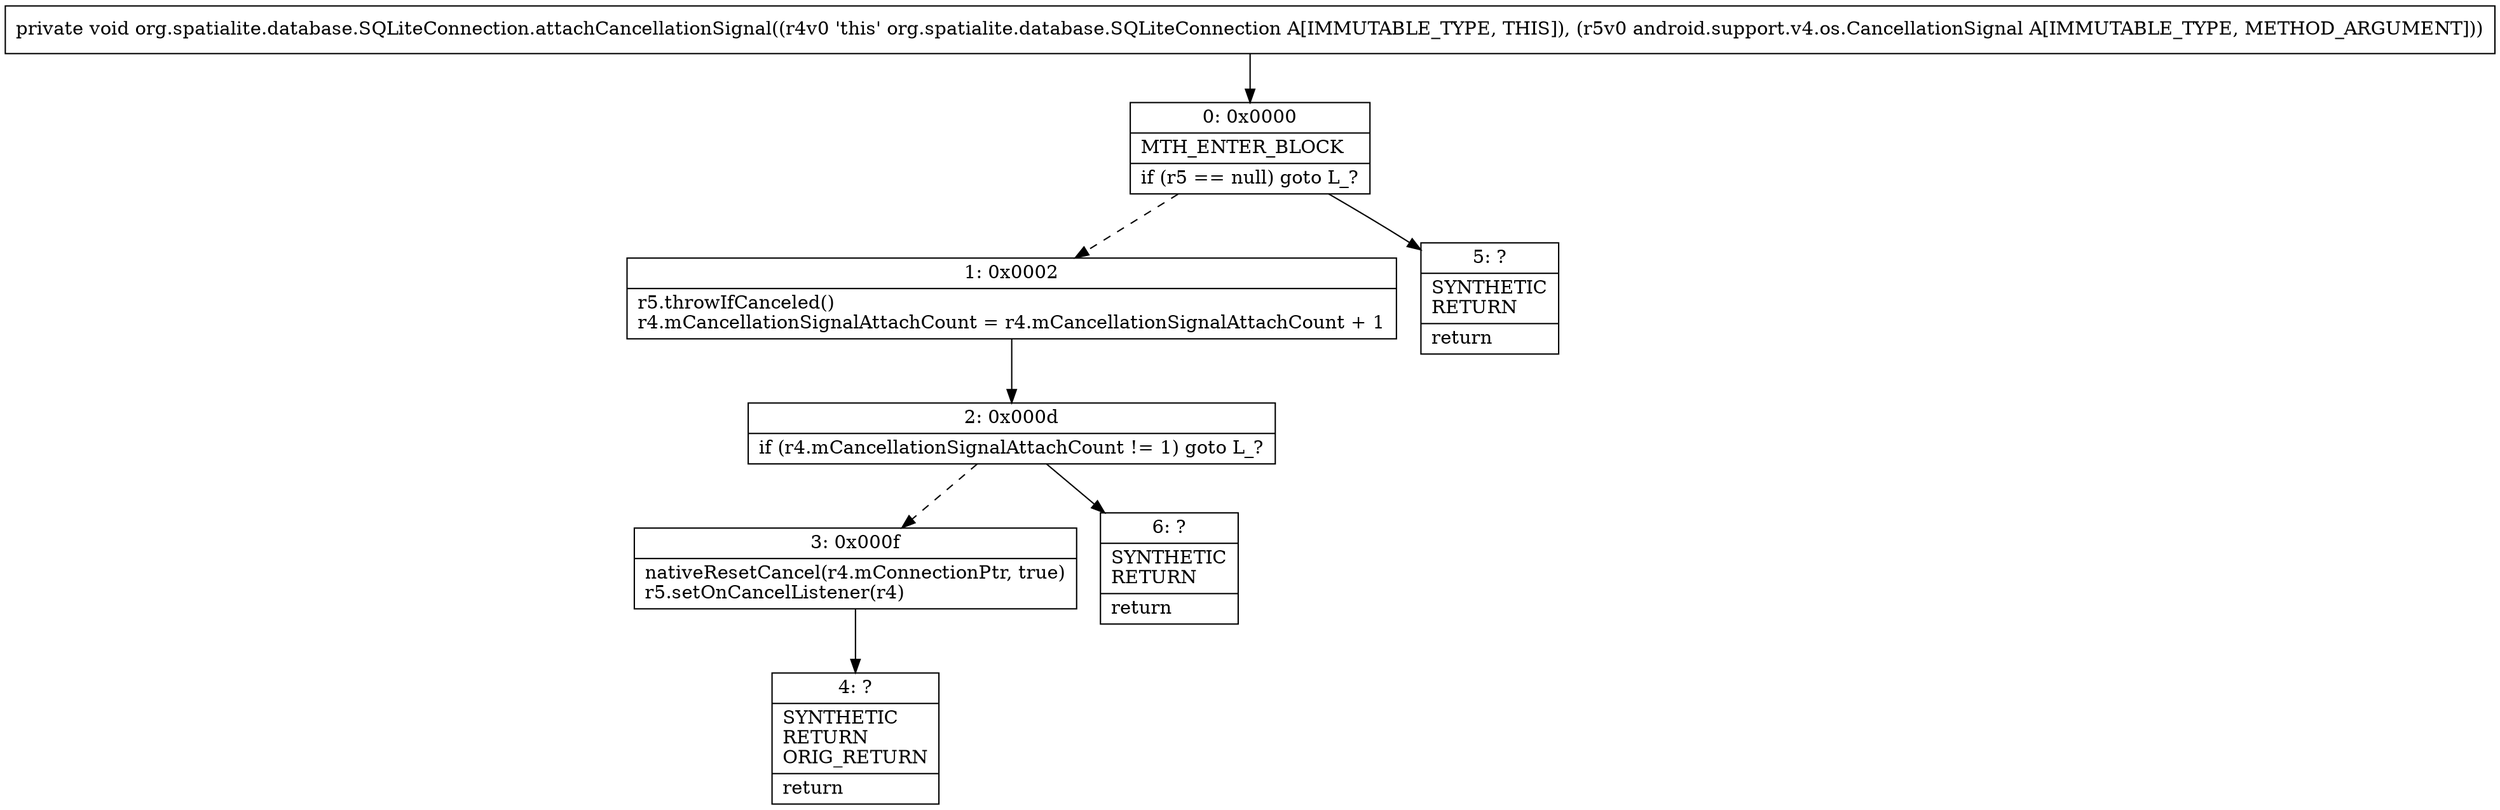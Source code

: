 digraph "CFG fororg.spatialite.database.SQLiteConnection.attachCancellationSignal(Landroid\/support\/v4\/os\/CancellationSignal;)V" {
Node_0 [shape=record,label="{0\:\ 0x0000|MTH_ENTER_BLOCK\l|if (r5 == null) goto L_?\l}"];
Node_1 [shape=record,label="{1\:\ 0x0002|r5.throwIfCanceled()\lr4.mCancellationSignalAttachCount = r4.mCancellationSignalAttachCount + 1\l}"];
Node_2 [shape=record,label="{2\:\ 0x000d|if (r4.mCancellationSignalAttachCount != 1) goto L_?\l}"];
Node_3 [shape=record,label="{3\:\ 0x000f|nativeResetCancel(r4.mConnectionPtr, true)\lr5.setOnCancelListener(r4)\l}"];
Node_4 [shape=record,label="{4\:\ ?|SYNTHETIC\lRETURN\lORIG_RETURN\l|return\l}"];
Node_5 [shape=record,label="{5\:\ ?|SYNTHETIC\lRETURN\l|return\l}"];
Node_6 [shape=record,label="{6\:\ ?|SYNTHETIC\lRETURN\l|return\l}"];
MethodNode[shape=record,label="{private void org.spatialite.database.SQLiteConnection.attachCancellationSignal((r4v0 'this' org.spatialite.database.SQLiteConnection A[IMMUTABLE_TYPE, THIS]), (r5v0 android.support.v4.os.CancellationSignal A[IMMUTABLE_TYPE, METHOD_ARGUMENT])) }"];
MethodNode -> Node_0;
Node_0 -> Node_1[style=dashed];
Node_0 -> Node_5;
Node_1 -> Node_2;
Node_2 -> Node_3[style=dashed];
Node_2 -> Node_6;
Node_3 -> Node_4;
}

